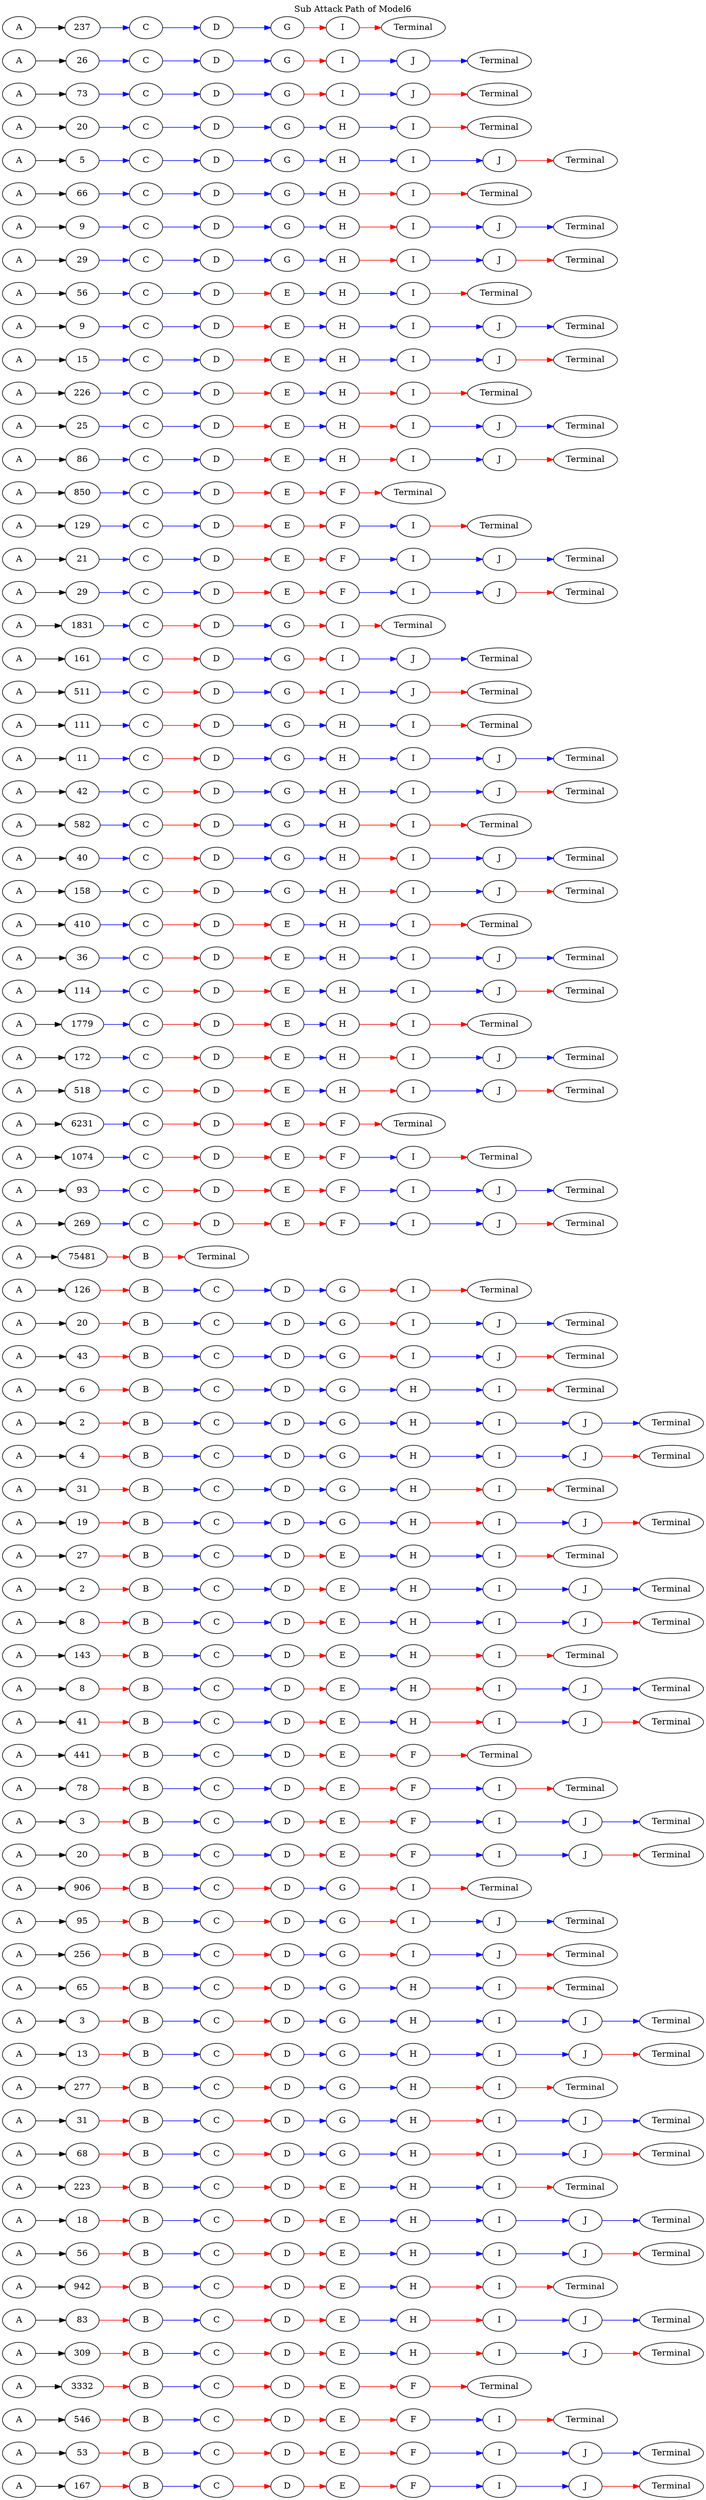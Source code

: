 // Sub Attack Path
digraph SubAttackPathModel {
	graph [label="Sub Attack Path of Model6" labelloc=t rankdir=LR]
	A1 [label=A]
	number_of_attack1 [label=167]
	A1 -> number_of_attack1
	B1 [label=B]
	number_of_attack1 -> B1 [color=red]
	C1 [label=C]
	B1 -> C1 [color=blue]
	D1 [label=D]
	C1 -> D1 [color=red]
	E1 [label=E]
	D1 -> E1 [color=red]
	F1 [label=F]
	E1 -> F1 [color=red]
	I1 [label=I]
	F1 -> I1 [color=blue]
	J1 [label=J]
	I1 -> J1 [color=blue]
	Terminal1 [label=Terminal]
	J1 -> Terminal1 [color=red]
	A2 [label=A]
	number_of_attack2 [label=53]
	A2 -> number_of_attack2
	B2 [label=B]
	number_of_attack2 -> B2 [color=red]
	C2 [label=C]
	B2 -> C2 [color=blue]
	D2 [label=D]
	C2 -> D2 [color=red]
	E2 [label=E]
	D2 -> E2 [color=red]
	F2 [label=F]
	E2 -> F2 [color=red]
	I2 [label=I]
	F2 -> I2 [color=blue]
	J2 [label=J]
	I2 -> J2 [color=blue]
	Terminal2 [label=Terminal]
	J2 -> Terminal2 [color=blue]
	A3 [label=A]
	number_of_attack3 [label=546]
	A3 -> number_of_attack3
	B3 [label=B]
	number_of_attack3 -> B3 [color=red]
	C3 [label=C]
	B3 -> C3 [color=blue]
	D3 [label=D]
	C3 -> D3 [color=red]
	E3 [label=E]
	D3 -> E3 [color=red]
	F3 [label=F]
	E3 -> F3 [color=red]
	I3 [label=I]
	F3 -> I3 [color=blue]
	Terminal3 [label=Terminal]
	I3 -> Terminal3 [color=red]
	A4 [label=A]
	number_of_attack4 [label=3332]
	A4 -> number_of_attack4
	B4 [label=B]
	number_of_attack4 -> B4 [color=red]
	C4 [label=C]
	B4 -> C4 [color=blue]
	D4 [label=D]
	C4 -> D4 [color=red]
	E4 [label=E]
	D4 -> E4 [color=red]
	F4 [label=F]
	E4 -> F4 [color=red]
	Terminal4 [label=Terminal]
	F4 -> Terminal4 [color=red]
	A5 [label=A]
	number_of_attack5 [label=309]
	A5 -> number_of_attack5
	B5 [label=B]
	number_of_attack5 -> B5 [color=red]
	C5 [label=C]
	B5 -> C5 [color=blue]
	D5 [label=D]
	C5 -> D5 [color=red]
	E5 [label=E]
	D5 -> E5 [color=red]
	H5 [label=H]
	E5 -> H5 [color=blue]
	I5 [label=I]
	H5 -> I5 [color=red]
	J5 [label=J]
	I5 -> J5 [color=blue]
	Terminal5 [label=Terminal]
	J5 -> Terminal5 [color=red]
	A6 [label=A]
	number_of_attack6 [label=83]
	A6 -> number_of_attack6
	B6 [label=B]
	number_of_attack6 -> B6 [color=red]
	C6 [label=C]
	B6 -> C6 [color=blue]
	D6 [label=D]
	C6 -> D6 [color=red]
	E6 [label=E]
	D6 -> E6 [color=red]
	H6 [label=H]
	E6 -> H6 [color=blue]
	I6 [label=I]
	H6 -> I6 [color=red]
	J6 [label=J]
	I6 -> J6 [color=blue]
	Terminal6 [label=Terminal]
	J6 -> Terminal6 [color=blue]
	A7 [label=A]
	number_of_attack7 [label=942]
	A7 -> number_of_attack7
	B7 [label=B]
	number_of_attack7 -> B7 [color=red]
	C7 [label=C]
	B7 -> C7 [color=blue]
	D7 [label=D]
	C7 -> D7 [color=red]
	E7 [label=E]
	D7 -> E7 [color=red]
	H7 [label=H]
	E7 -> H7 [color=blue]
	I7 [label=I]
	H7 -> I7 [color=red]
	Terminal7 [label=Terminal]
	I7 -> Terminal7 [color=red]
	A8 [label=A]
	number_of_attack8 [label=56]
	A8 -> number_of_attack8
	B8 [label=B]
	number_of_attack8 -> B8 [color=red]
	C8 [label=C]
	B8 -> C8 [color=blue]
	D8 [label=D]
	C8 -> D8 [color=red]
	E8 [label=E]
	D8 -> E8 [color=red]
	H8 [label=H]
	E8 -> H8 [color=blue]
	I8 [label=I]
	H8 -> I8 [color=blue]
	J8 [label=J]
	I8 -> J8 [color=blue]
	Terminal8 [label=Terminal]
	J8 -> Terminal8 [color=red]
	A9 [label=A]
	number_of_attack9 [label=18]
	A9 -> number_of_attack9
	B9 [label=B]
	number_of_attack9 -> B9 [color=red]
	C9 [label=C]
	B9 -> C9 [color=blue]
	D9 [label=D]
	C9 -> D9 [color=red]
	E9 [label=E]
	D9 -> E9 [color=red]
	H9 [label=H]
	E9 -> H9 [color=blue]
	I9 [label=I]
	H9 -> I9 [color=blue]
	J9 [label=J]
	I9 -> J9 [color=blue]
	Terminal9 [label=Terminal]
	J9 -> Terminal9 [color=blue]
	A10 [label=A]
	number_of_attack10 [label=223]
	A10 -> number_of_attack10
	B10 [label=B]
	number_of_attack10 -> B10 [color=red]
	C10 [label=C]
	B10 -> C10 [color=blue]
	D10 [label=D]
	C10 -> D10 [color=red]
	E10 [label=E]
	D10 -> E10 [color=red]
	H10 [label=H]
	E10 -> H10 [color=blue]
	I10 [label=I]
	H10 -> I10 [color=blue]
	Terminal10 [label=Terminal]
	I10 -> Terminal10 [color=red]
	A11 [label=A]
	number_of_attack11 [label=68]
	A11 -> number_of_attack11
	B11 [label=B]
	number_of_attack11 -> B11 [color=red]
	C11 [label=C]
	B11 -> C11 [color=blue]
	D11 [label=D]
	C11 -> D11 [color=red]
	G11 [label=G]
	D11 -> G11 [color=blue]
	H11 [label=H]
	G11 -> H11 [color=blue]
	I11 [label=I]
	H11 -> I11 [color=red]
	J11 [label=J]
	I11 -> J11 [color=blue]
	Terminal11 [label=Terminal]
	J11 -> Terminal11 [color=red]
	A12 [label=A]
	number_of_attack12 [label=31]
	A12 -> number_of_attack12
	B12 [label=B]
	number_of_attack12 -> B12 [color=red]
	C12 [label=C]
	B12 -> C12 [color=blue]
	D12 [label=D]
	C12 -> D12 [color=red]
	G12 [label=G]
	D12 -> G12 [color=blue]
	H12 [label=H]
	G12 -> H12 [color=blue]
	I12 [label=I]
	H12 -> I12 [color=red]
	J12 [label=J]
	I12 -> J12 [color=blue]
	Terminal12 [label=Terminal]
	J12 -> Terminal12 [color=blue]
	A13 [label=A]
	number_of_attack13 [label=277]
	A13 -> number_of_attack13
	B13 [label=B]
	number_of_attack13 -> B13 [color=red]
	C13 [label=C]
	B13 -> C13 [color=blue]
	D13 [label=D]
	C13 -> D13 [color=red]
	G13 [label=G]
	D13 -> G13 [color=blue]
	H13 [label=H]
	G13 -> H13 [color=blue]
	I13 [label=I]
	H13 -> I13 [color=red]
	Terminal13 [label=Terminal]
	I13 -> Terminal13 [color=red]
	A14 [label=A]
	number_of_attack14 [label=13]
	A14 -> number_of_attack14
	B14 [label=B]
	number_of_attack14 -> B14 [color=red]
	C14 [label=C]
	B14 -> C14 [color=blue]
	D14 [label=D]
	C14 -> D14 [color=red]
	G14 [label=G]
	D14 -> G14 [color=blue]
	H14 [label=H]
	G14 -> H14 [color=blue]
	I14 [label=I]
	H14 -> I14 [color=blue]
	J14 [label=J]
	I14 -> J14 [color=blue]
	Terminal14 [label=Terminal]
	J14 -> Terminal14 [color=red]
	A15 [label=A]
	number_of_attack15 [label=3]
	A15 -> number_of_attack15
	B15 [label=B]
	number_of_attack15 -> B15 [color=red]
	C15 [label=C]
	B15 -> C15 [color=blue]
	D15 [label=D]
	C15 -> D15 [color=red]
	G15 [label=G]
	D15 -> G15 [color=blue]
	H15 [label=H]
	G15 -> H15 [color=blue]
	I15 [label=I]
	H15 -> I15 [color=blue]
	J15 [label=J]
	I15 -> J15 [color=blue]
	Terminal15 [label=Terminal]
	J15 -> Terminal15 [color=blue]
	A16 [label=A]
	number_of_attack16 [label=65]
	A16 -> number_of_attack16
	B16 [label=B]
	number_of_attack16 -> B16 [color=red]
	C16 [label=C]
	B16 -> C16 [color=blue]
	D16 [label=D]
	C16 -> D16 [color=red]
	G16 [label=G]
	D16 -> G16 [color=blue]
	H16 [label=H]
	G16 -> H16 [color=blue]
	I16 [label=I]
	H16 -> I16 [color=blue]
	Terminal16 [label=Terminal]
	I16 -> Terminal16 [color=red]
	A17 [label=A]
	number_of_attack17 [label=256]
	A17 -> number_of_attack17
	B17 [label=B]
	number_of_attack17 -> B17 [color=red]
	C17 [label=C]
	B17 -> C17 [color=blue]
	D17 [label=D]
	C17 -> D17 [color=red]
	G17 [label=G]
	D17 -> G17 [color=blue]
	I17 [label=I]
	G17 -> I17 [color=red]
	J17 [label=J]
	I17 -> J17 [color=blue]
	Terminal17 [label=Terminal]
	J17 -> Terminal17 [color=red]
	A18 [label=A]
	number_of_attack18 [label=95]
	A18 -> number_of_attack18
	B18 [label=B]
	number_of_attack18 -> B18 [color=red]
	C18 [label=C]
	B18 -> C18 [color=blue]
	D18 [label=D]
	C18 -> D18 [color=red]
	G18 [label=G]
	D18 -> G18 [color=blue]
	I18 [label=I]
	G18 -> I18 [color=red]
	J18 [label=J]
	I18 -> J18 [color=blue]
	Terminal18 [label=Terminal]
	J18 -> Terminal18 [color=blue]
	A19 [label=A]
	number_of_attack19 [label=906]
	A19 -> number_of_attack19
	B19 [label=B]
	number_of_attack19 -> B19 [color=red]
	C19 [label=C]
	B19 -> C19 [color=blue]
	D19 [label=D]
	C19 -> D19 [color=red]
	G19 [label=G]
	D19 -> G19 [color=blue]
	I19 [label=I]
	G19 -> I19 [color=red]
	Terminal19 [label=Terminal]
	I19 -> Terminal19 [color=red]
	A20 [label=A]
	number_of_attack20 [label=20]
	A20 -> number_of_attack20
	B20 [label=B]
	number_of_attack20 -> B20 [color=red]
	C20 [label=C]
	B20 -> C20 [color=blue]
	D20 [label=D]
	C20 -> D20 [color=blue]
	E20 [label=E]
	D20 -> E20 [color=red]
	F20 [label=F]
	E20 -> F20 [color=red]
	I20 [label=I]
	F20 -> I20 [color=blue]
	J20 [label=J]
	I20 -> J20 [color=blue]
	Terminal20 [label=Terminal]
	J20 -> Terminal20 [color=red]
	A21 [label=A]
	number_of_attack21 [label=3]
	A21 -> number_of_attack21
	B21 [label=B]
	number_of_attack21 -> B21 [color=red]
	C21 [label=C]
	B21 -> C21 [color=blue]
	D21 [label=D]
	C21 -> D21 [color=blue]
	E21 [label=E]
	D21 -> E21 [color=red]
	F21 [label=F]
	E21 -> F21 [color=red]
	I21 [label=I]
	F21 -> I21 [color=blue]
	J21 [label=J]
	I21 -> J21 [color=blue]
	Terminal21 [label=Terminal]
	J21 -> Terminal21 [color=blue]
	A22 [label=A]
	number_of_attack22 [label=78]
	A22 -> number_of_attack22
	B22 [label=B]
	number_of_attack22 -> B22 [color=red]
	C22 [label=C]
	B22 -> C22 [color=blue]
	D22 [label=D]
	C22 -> D22 [color=blue]
	E22 [label=E]
	D22 -> E22 [color=red]
	F22 [label=F]
	E22 -> F22 [color=red]
	I22 [label=I]
	F22 -> I22 [color=blue]
	Terminal22 [label=Terminal]
	I22 -> Terminal22 [color=red]
	A23 [label=A]
	number_of_attack23 [label=441]
	A23 -> number_of_attack23
	B23 [label=B]
	number_of_attack23 -> B23 [color=red]
	C23 [label=C]
	B23 -> C23 [color=blue]
	D23 [label=D]
	C23 -> D23 [color=blue]
	E23 [label=E]
	D23 -> E23 [color=red]
	F23 [label=F]
	E23 -> F23 [color=red]
	Terminal23 [label=Terminal]
	F23 -> Terminal23 [color=red]
	A24 [label=A]
	number_of_attack24 [label=41]
	A24 -> number_of_attack24
	B24 [label=B]
	number_of_attack24 -> B24 [color=red]
	C24 [label=C]
	B24 -> C24 [color=blue]
	D24 [label=D]
	C24 -> D24 [color=blue]
	E24 [label=E]
	D24 -> E24 [color=red]
	H24 [label=H]
	E24 -> H24 [color=blue]
	I24 [label=I]
	H24 -> I24 [color=red]
	J24 [label=J]
	I24 -> J24 [color=blue]
	Terminal24 [label=Terminal]
	J24 -> Terminal24 [color=red]
	A25 [label=A]
	number_of_attack25 [label=8]
	A25 -> number_of_attack25
	B25 [label=B]
	number_of_attack25 -> B25 [color=red]
	C25 [label=C]
	B25 -> C25 [color=blue]
	D25 [label=D]
	C25 -> D25 [color=blue]
	E25 [label=E]
	D25 -> E25 [color=red]
	H25 [label=H]
	E25 -> H25 [color=blue]
	I25 [label=I]
	H25 -> I25 [color=red]
	J25 [label=J]
	I25 -> J25 [color=blue]
	Terminal25 [label=Terminal]
	J25 -> Terminal25 [color=blue]
	A26 [label=A]
	number_of_attack26 [label=143]
	A26 -> number_of_attack26
	B26 [label=B]
	number_of_attack26 -> B26 [color=red]
	C26 [label=C]
	B26 -> C26 [color=blue]
	D26 [label=D]
	C26 -> D26 [color=blue]
	E26 [label=E]
	D26 -> E26 [color=red]
	H26 [label=H]
	E26 -> H26 [color=blue]
	I26 [label=I]
	H26 -> I26 [color=red]
	Terminal26 [label=Terminal]
	I26 -> Terminal26 [color=red]
	A27 [label=A]
	number_of_attack27 [label=8]
	A27 -> number_of_attack27
	B27 [label=B]
	number_of_attack27 -> B27 [color=red]
	C27 [label=C]
	B27 -> C27 [color=blue]
	D27 [label=D]
	C27 -> D27 [color=blue]
	E27 [label=E]
	D27 -> E27 [color=red]
	H27 [label=H]
	E27 -> H27 [color=blue]
	I27 [label=I]
	H27 -> I27 [color=blue]
	J27 [label=J]
	I27 -> J27 [color=blue]
	Terminal27 [label=Terminal]
	J27 -> Terminal27 [color=red]
	A28 [label=A]
	number_of_attack28 [label=2]
	A28 -> number_of_attack28
	B28 [label=B]
	number_of_attack28 -> B28 [color=red]
	C28 [label=C]
	B28 -> C28 [color=blue]
	D28 [label=D]
	C28 -> D28 [color=blue]
	E28 [label=E]
	D28 -> E28 [color=red]
	H28 [label=H]
	E28 -> H28 [color=blue]
	I28 [label=I]
	H28 -> I28 [color=blue]
	J28 [label=J]
	I28 -> J28 [color=blue]
	Terminal28 [label=Terminal]
	J28 -> Terminal28 [color=blue]
	A29 [label=A]
	number_of_attack29 [label=27]
	A29 -> number_of_attack29
	B29 [label=B]
	number_of_attack29 -> B29 [color=red]
	C29 [label=C]
	B29 -> C29 [color=blue]
	D29 [label=D]
	C29 -> D29 [color=blue]
	E29 [label=E]
	D29 -> E29 [color=red]
	H29 [label=H]
	E29 -> H29 [color=blue]
	I29 [label=I]
	H29 -> I29 [color=blue]
	Terminal29 [label=Terminal]
	I29 -> Terminal29 [color=red]
	A30 [label=A]
	number_of_attack30 [label=19]
	A30 -> number_of_attack30
	B30 [label=B]
	number_of_attack30 -> B30 [color=red]
	C30 [label=C]
	B30 -> C30 [color=blue]
	D30 [label=D]
	C30 -> D30 [color=blue]
	G30 [label=G]
	D30 -> G30 [color=blue]
	H30 [label=H]
	G30 -> H30 [color=blue]
	I30 [label=I]
	H30 -> I30 [color=red]
	J30 [label=J]
	I30 -> J30 [color=blue]
	Terminal30 [label=Terminal]
	J30 -> Terminal30 [color=red]
	A31 [label=A]
	number_of_attack31 [label=31]
	A31 -> number_of_attack31
	B31 [label=B]
	number_of_attack31 -> B31 [color=red]
	C31 [label=C]
	B31 -> C31 [color=blue]
	D31 [label=D]
	C31 -> D31 [color=blue]
	G31 [label=G]
	D31 -> G31 [color=blue]
	H31 [label=H]
	G31 -> H31 [color=blue]
	I31 [label=I]
	H31 -> I31 [color=red]
	Terminal31 [label=Terminal]
	I31 -> Terminal31 [color=red]
	A32 [label=A]
	number_of_attack32 [label=4]
	A32 -> number_of_attack32
	B32 [label=B]
	number_of_attack32 -> B32 [color=red]
	C32 [label=C]
	B32 -> C32 [color=blue]
	D32 [label=D]
	C32 -> D32 [color=blue]
	G32 [label=G]
	D32 -> G32 [color=blue]
	H32 [label=H]
	G32 -> H32 [color=blue]
	I32 [label=I]
	H32 -> I32 [color=blue]
	J32 [label=J]
	I32 -> J32 [color=blue]
	Terminal32 [label=Terminal]
	J32 -> Terminal32 [color=red]
	A33 [label=A]
	number_of_attack33 [label=2]
	A33 -> number_of_attack33
	B33 [label=B]
	number_of_attack33 -> B33 [color=red]
	C33 [label=C]
	B33 -> C33 [color=blue]
	D33 [label=D]
	C33 -> D33 [color=blue]
	G33 [label=G]
	D33 -> G33 [color=blue]
	H33 [label=H]
	G33 -> H33 [color=blue]
	I33 [label=I]
	H33 -> I33 [color=blue]
	J33 [label=J]
	I33 -> J33 [color=blue]
	Terminal33 [label=Terminal]
	J33 -> Terminal33 [color=blue]
	A34 [label=A]
	number_of_attack34 [label=6]
	A34 -> number_of_attack34
	B34 [label=B]
	number_of_attack34 -> B34 [color=red]
	C34 [label=C]
	B34 -> C34 [color=blue]
	D34 [label=D]
	C34 -> D34 [color=blue]
	G34 [label=G]
	D34 -> G34 [color=blue]
	H34 [label=H]
	G34 -> H34 [color=blue]
	I34 [label=I]
	H34 -> I34 [color=blue]
	Terminal34 [label=Terminal]
	I34 -> Terminal34 [color=red]
	A35 [label=A]
	number_of_attack35 [label=43]
	A35 -> number_of_attack35
	B35 [label=B]
	number_of_attack35 -> B35 [color=red]
	C35 [label=C]
	B35 -> C35 [color=blue]
	D35 [label=D]
	C35 -> D35 [color=blue]
	G35 [label=G]
	D35 -> G35 [color=blue]
	I35 [label=I]
	G35 -> I35 [color=red]
	J35 [label=J]
	I35 -> J35 [color=blue]
	Terminal35 [label=Terminal]
	J35 -> Terminal35 [color=red]
	A36 [label=A]
	number_of_attack36 [label=20]
	A36 -> number_of_attack36
	B36 [label=B]
	number_of_attack36 -> B36 [color=red]
	C36 [label=C]
	B36 -> C36 [color=blue]
	D36 [label=D]
	C36 -> D36 [color=blue]
	G36 [label=G]
	D36 -> G36 [color=blue]
	I36 [label=I]
	G36 -> I36 [color=red]
	J36 [label=J]
	I36 -> J36 [color=blue]
	Terminal36 [label=Terminal]
	J36 -> Terminal36 [color=blue]
	A37 [label=A]
	number_of_attack37 [label=126]
	A37 -> number_of_attack37
	B37 [label=B]
	number_of_attack37 -> B37 [color=red]
	C37 [label=C]
	B37 -> C37 [color=blue]
	D37 [label=D]
	C37 -> D37 [color=blue]
	G37 [label=G]
	D37 -> G37 [color=blue]
	I37 [label=I]
	G37 -> I37 [color=red]
	Terminal37 [label=Terminal]
	I37 -> Terminal37 [color=red]
	A38 [label=A]
	number_of_attack38 [label=75481]
	A38 -> number_of_attack38
	B38 [label=B]
	number_of_attack38 -> B38 [color=red]
	Terminal38 [label=Terminal]
	B38 -> Terminal38 [color=red]
	A39 [label=A]
	number_of_attack39 [label=269]
	A39 -> number_of_attack39
	C39 [label=C]
	number_of_attack39 -> C39 [color=blue]
	D39 [label=D]
	C39 -> D39 [color=red]
	E39 [label=E]
	D39 -> E39 [color=red]
	F39 [label=F]
	E39 -> F39 [color=red]
	I39 [label=I]
	F39 -> I39 [color=blue]
	J39 [label=J]
	I39 -> J39 [color=blue]
	Terminal39 [label=Terminal]
	J39 -> Terminal39 [color=red]
	A40 [label=A]
	number_of_attack40 [label=93]
	A40 -> number_of_attack40
	C40 [label=C]
	number_of_attack40 -> C40 [color=blue]
	D40 [label=D]
	C40 -> D40 [color=red]
	E40 [label=E]
	D40 -> E40 [color=red]
	F40 [label=F]
	E40 -> F40 [color=red]
	I40 [label=I]
	F40 -> I40 [color=blue]
	J40 [label=J]
	I40 -> J40 [color=blue]
	Terminal40 [label=Terminal]
	J40 -> Terminal40 [color=blue]
	A41 [label=A]
	number_of_attack41 [label=1074]
	A41 -> number_of_attack41
	C41 [label=C]
	number_of_attack41 -> C41 [color=blue]
	D41 [label=D]
	C41 -> D41 [color=red]
	E41 [label=E]
	D41 -> E41 [color=red]
	F41 [label=F]
	E41 -> F41 [color=red]
	I41 [label=I]
	F41 -> I41 [color=blue]
	Terminal41 [label=Terminal]
	I41 -> Terminal41 [color=red]
	A42 [label=A]
	number_of_attack42 [label=6231]
	A42 -> number_of_attack42
	C42 [label=C]
	number_of_attack42 -> C42 [color=blue]
	D42 [label=D]
	C42 -> D42 [color=red]
	E42 [label=E]
	D42 -> E42 [color=red]
	F42 [label=F]
	E42 -> F42 [color=red]
	Terminal42 [label=Terminal]
	F42 -> Terminal42 [color=red]
	A43 [label=A]
	number_of_attack43 [label=518]
	A43 -> number_of_attack43
	C43 [label=C]
	number_of_attack43 -> C43 [color=blue]
	D43 [label=D]
	C43 -> D43 [color=red]
	E43 [label=E]
	D43 -> E43 [color=red]
	H43 [label=H]
	E43 -> H43 [color=blue]
	I43 [label=I]
	H43 -> I43 [color=red]
	J43 [label=J]
	I43 -> J43 [color=blue]
	Terminal43 [label=Terminal]
	J43 -> Terminal43 [color=red]
	A44 [label=A]
	number_of_attack44 [label=172]
	A44 -> number_of_attack44
	C44 [label=C]
	number_of_attack44 -> C44 [color=blue]
	D44 [label=D]
	C44 -> D44 [color=red]
	E44 [label=E]
	D44 -> E44 [color=red]
	H44 [label=H]
	E44 -> H44 [color=blue]
	I44 [label=I]
	H44 -> I44 [color=red]
	J44 [label=J]
	I44 -> J44 [color=blue]
	Terminal44 [label=Terminal]
	J44 -> Terminal44 [color=blue]
	A45 [label=A]
	number_of_attack45 [label=1779]
	A45 -> number_of_attack45
	C45 [label=C]
	number_of_attack45 -> C45 [color=blue]
	D45 [label=D]
	C45 -> D45 [color=red]
	E45 [label=E]
	D45 -> E45 [color=red]
	H45 [label=H]
	E45 -> H45 [color=blue]
	I45 [label=I]
	H45 -> I45 [color=red]
	Terminal45 [label=Terminal]
	I45 -> Terminal45 [color=red]
	A46 [label=A]
	number_of_attack46 [label=114]
	A46 -> number_of_attack46
	C46 [label=C]
	number_of_attack46 -> C46 [color=blue]
	D46 [label=D]
	C46 -> D46 [color=red]
	E46 [label=E]
	D46 -> E46 [color=red]
	H46 [label=H]
	E46 -> H46 [color=blue]
	I46 [label=I]
	H46 -> I46 [color=blue]
	J46 [label=J]
	I46 -> J46 [color=blue]
	Terminal46 [label=Terminal]
	J46 -> Terminal46 [color=red]
	A47 [label=A]
	number_of_attack47 [label=36]
	A47 -> number_of_attack47
	C47 [label=C]
	number_of_attack47 -> C47 [color=blue]
	D47 [label=D]
	C47 -> D47 [color=red]
	E47 [label=E]
	D47 -> E47 [color=red]
	H47 [label=H]
	E47 -> H47 [color=blue]
	I47 [label=I]
	H47 -> I47 [color=blue]
	J47 [label=J]
	I47 -> J47 [color=blue]
	Terminal47 [label=Terminal]
	J47 -> Terminal47 [color=blue]
	A48 [label=A]
	number_of_attack48 [label=410]
	A48 -> number_of_attack48
	C48 [label=C]
	number_of_attack48 -> C48 [color=blue]
	D48 [label=D]
	C48 -> D48 [color=red]
	E48 [label=E]
	D48 -> E48 [color=red]
	H48 [label=H]
	E48 -> H48 [color=blue]
	I48 [label=I]
	H48 -> I48 [color=blue]
	Terminal48 [label=Terminal]
	I48 -> Terminal48 [color=red]
	A49 [label=A]
	number_of_attack49 [label=158]
	A49 -> number_of_attack49
	C49 [label=C]
	number_of_attack49 -> C49 [color=blue]
	D49 [label=D]
	C49 -> D49 [color=red]
	G49 [label=G]
	D49 -> G49 [color=blue]
	H49 [label=H]
	G49 -> H49 [color=blue]
	I49 [label=I]
	H49 -> I49 [color=red]
	J49 [label=J]
	I49 -> J49 [color=blue]
	Terminal49 [label=Terminal]
	J49 -> Terminal49 [color=red]
	A50 [label=A]
	number_of_attack50 [label=40]
	A50 -> number_of_attack50
	C50 [label=C]
	number_of_attack50 -> C50 [color=blue]
	D50 [label=D]
	C50 -> D50 [color=red]
	G50 [label=G]
	D50 -> G50 [color=blue]
	H50 [label=H]
	G50 -> H50 [color=blue]
	I50 [label=I]
	H50 -> I50 [color=red]
	J50 [label=J]
	I50 -> J50 [color=blue]
	Terminal50 [label=Terminal]
	J50 -> Terminal50 [color=blue]
	A51 [label=A]
	number_of_attack51 [label=582]
	A51 -> number_of_attack51
	C51 [label=C]
	number_of_attack51 -> C51 [color=blue]
	D51 [label=D]
	C51 -> D51 [color=red]
	G51 [label=G]
	D51 -> G51 [color=blue]
	H51 [label=H]
	G51 -> H51 [color=blue]
	I51 [label=I]
	H51 -> I51 [color=red]
	Terminal51 [label=Terminal]
	I51 -> Terminal51 [color=red]
	A52 [label=A]
	number_of_attack52 [label=42]
	A52 -> number_of_attack52
	C52 [label=C]
	number_of_attack52 -> C52 [color=blue]
	D52 [label=D]
	C52 -> D52 [color=red]
	G52 [label=G]
	D52 -> G52 [color=blue]
	H52 [label=H]
	G52 -> H52 [color=blue]
	I52 [label=I]
	H52 -> I52 [color=blue]
	J52 [label=J]
	I52 -> J52 [color=blue]
	Terminal52 [label=Terminal]
	J52 -> Terminal52 [color=red]
	A53 [label=A]
	number_of_attack53 [label=11]
	A53 -> number_of_attack53
	C53 [label=C]
	number_of_attack53 -> C53 [color=blue]
	D53 [label=D]
	C53 -> D53 [color=red]
	G53 [label=G]
	D53 -> G53 [color=blue]
	H53 [label=H]
	G53 -> H53 [color=blue]
	I53 [label=I]
	H53 -> I53 [color=blue]
	J53 [label=J]
	I53 -> J53 [color=blue]
	Terminal53 [label=Terminal]
	J53 -> Terminal53 [color=blue]
	A54 [label=A]
	number_of_attack54 [label=111]
	A54 -> number_of_attack54
	C54 [label=C]
	number_of_attack54 -> C54 [color=blue]
	D54 [label=D]
	C54 -> D54 [color=red]
	G54 [label=G]
	D54 -> G54 [color=blue]
	H54 [label=H]
	G54 -> H54 [color=blue]
	I54 [label=I]
	H54 -> I54 [color=blue]
	Terminal54 [label=Terminal]
	I54 -> Terminal54 [color=red]
	A55 [label=A]
	number_of_attack55 [label=511]
	A55 -> number_of_attack55
	C55 [label=C]
	number_of_attack55 -> C55 [color=blue]
	D55 [label=D]
	C55 -> D55 [color=red]
	G55 [label=G]
	D55 -> G55 [color=blue]
	I55 [label=I]
	G55 -> I55 [color=red]
	J55 [label=J]
	I55 -> J55 [color=blue]
	Terminal55 [label=Terminal]
	J55 -> Terminal55 [color=red]
	A56 [label=A]
	number_of_attack56 [label=161]
	A56 -> number_of_attack56
	C56 [label=C]
	number_of_attack56 -> C56 [color=blue]
	D56 [label=D]
	C56 -> D56 [color=red]
	G56 [label=G]
	D56 -> G56 [color=blue]
	I56 [label=I]
	G56 -> I56 [color=red]
	J56 [label=J]
	I56 -> J56 [color=blue]
	Terminal56 [label=Terminal]
	J56 -> Terminal56 [color=blue]
	A57 [label=A]
	number_of_attack57 [label=1831]
	A57 -> number_of_attack57
	C57 [label=C]
	number_of_attack57 -> C57 [color=blue]
	D57 [label=D]
	C57 -> D57 [color=red]
	G57 [label=G]
	D57 -> G57 [color=blue]
	I57 [label=I]
	G57 -> I57 [color=red]
	Terminal57 [label=Terminal]
	I57 -> Terminal57 [color=red]
	A58 [label=A]
	number_of_attack58 [label=29]
	A58 -> number_of_attack58
	C58 [label=C]
	number_of_attack58 -> C58 [color=blue]
	D58 [label=D]
	C58 -> D58 [color=blue]
	E58 [label=E]
	D58 -> E58 [color=red]
	F58 [label=F]
	E58 -> F58 [color=red]
	I58 [label=I]
	F58 -> I58 [color=blue]
	J58 [label=J]
	I58 -> J58 [color=blue]
	Terminal58 [label=Terminal]
	J58 -> Terminal58 [color=red]
	A59 [label=A]
	number_of_attack59 [label=21]
	A59 -> number_of_attack59
	C59 [label=C]
	number_of_attack59 -> C59 [color=blue]
	D59 [label=D]
	C59 -> D59 [color=blue]
	E59 [label=E]
	D59 -> E59 [color=red]
	F59 [label=F]
	E59 -> F59 [color=red]
	I59 [label=I]
	F59 -> I59 [color=blue]
	J59 [label=J]
	I59 -> J59 [color=blue]
	Terminal59 [label=Terminal]
	J59 -> Terminal59 [color=blue]
	A60 [label=A]
	number_of_attack60 [label=129]
	A60 -> number_of_attack60
	C60 [label=C]
	number_of_attack60 -> C60 [color=blue]
	D60 [label=D]
	C60 -> D60 [color=blue]
	E60 [label=E]
	D60 -> E60 [color=red]
	F60 [label=F]
	E60 -> F60 [color=red]
	I60 [label=I]
	F60 -> I60 [color=blue]
	Terminal60 [label=Terminal]
	I60 -> Terminal60 [color=red]
	A61 [label=A]
	number_of_attack61 [label=850]
	A61 -> number_of_attack61
	C61 [label=C]
	number_of_attack61 -> C61 [color=blue]
	D61 [label=D]
	C61 -> D61 [color=blue]
	E61 [label=E]
	D61 -> E61 [color=red]
	F61 [label=F]
	E61 -> F61 [color=red]
	Terminal61 [label=Terminal]
	F61 -> Terminal61 [color=red]
	A62 [label=A]
	number_of_attack62 [label=86]
	A62 -> number_of_attack62
	C62 [label=C]
	number_of_attack62 -> C62 [color=blue]
	D62 [label=D]
	C62 -> D62 [color=blue]
	E62 [label=E]
	D62 -> E62 [color=red]
	H62 [label=H]
	E62 -> H62 [color=blue]
	I62 [label=I]
	H62 -> I62 [color=red]
	J62 [label=J]
	I62 -> J62 [color=blue]
	Terminal62 [label=Terminal]
	J62 -> Terminal62 [color=red]
	A63 [label=A]
	number_of_attack63 [label=25]
	A63 -> number_of_attack63
	C63 [label=C]
	number_of_attack63 -> C63 [color=blue]
	D63 [label=D]
	C63 -> D63 [color=blue]
	E63 [label=E]
	D63 -> E63 [color=red]
	H63 [label=H]
	E63 -> H63 [color=blue]
	I63 [label=I]
	H63 -> I63 [color=red]
	J63 [label=J]
	I63 -> J63 [color=blue]
	Terminal63 [label=Terminal]
	J63 -> Terminal63 [color=blue]
	A64 [label=A]
	number_of_attack64 [label=226]
	A64 -> number_of_attack64
	C64 [label=C]
	number_of_attack64 -> C64 [color=blue]
	D64 [label=D]
	C64 -> D64 [color=blue]
	E64 [label=E]
	D64 -> E64 [color=red]
	H64 [label=H]
	E64 -> H64 [color=blue]
	I64 [label=I]
	H64 -> I64 [color=red]
	Terminal64 [label=Terminal]
	I64 -> Terminal64 [color=red]
	A65 [label=A]
	number_of_attack65 [label=15]
	A65 -> number_of_attack65
	C65 [label=C]
	number_of_attack65 -> C65 [color=blue]
	D65 [label=D]
	C65 -> D65 [color=blue]
	E65 [label=E]
	D65 -> E65 [color=red]
	H65 [label=H]
	E65 -> H65 [color=blue]
	I65 [label=I]
	H65 -> I65 [color=blue]
	J65 [label=J]
	I65 -> J65 [color=blue]
	Terminal65 [label=Terminal]
	J65 -> Terminal65 [color=red]
	A66 [label=A]
	number_of_attack66 [label=9]
	A66 -> number_of_attack66
	C66 [label=C]
	number_of_attack66 -> C66 [color=blue]
	D66 [label=D]
	C66 -> D66 [color=blue]
	E66 [label=E]
	D66 -> E66 [color=red]
	H66 [label=H]
	E66 -> H66 [color=blue]
	I66 [label=I]
	H66 -> I66 [color=blue]
	J66 [label=J]
	I66 -> J66 [color=blue]
	Terminal66 [label=Terminal]
	J66 -> Terminal66 [color=blue]
	A67 [label=A]
	number_of_attack67 [label=56]
	A67 -> number_of_attack67
	C67 [label=C]
	number_of_attack67 -> C67 [color=blue]
	D67 [label=D]
	C67 -> D67 [color=blue]
	E67 [label=E]
	D67 -> E67 [color=red]
	H67 [label=H]
	E67 -> H67 [color=blue]
	I67 [label=I]
	H67 -> I67 [color=blue]
	Terminal67 [label=Terminal]
	I67 -> Terminal67 [color=red]
	A68 [label=A]
	number_of_attack68 [label=29]
	A68 -> number_of_attack68
	C68 [label=C]
	number_of_attack68 -> C68 [color=blue]
	D68 [label=D]
	C68 -> D68 [color=blue]
	G68 [label=G]
	D68 -> G68 [color=blue]
	H68 [label=H]
	G68 -> H68 [color=blue]
	I68 [label=I]
	H68 -> I68 [color=red]
	J68 [label=J]
	I68 -> J68 [color=blue]
	Terminal68 [label=Terminal]
	J68 -> Terminal68 [color=red]
	A69 [label=A]
	number_of_attack69 [label=9]
	A69 -> number_of_attack69
	C69 [label=C]
	number_of_attack69 -> C69 [color=blue]
	D69 [label=D]
	C69 -> D69 [color=blue]
	G69 [label=G]
	D69 -> G69 [color=blue]
	H69 [label=H]
	G69 -> H69 [color=blue]
	I69 [label=I]
	H69 -> I69 [color=red]
	J69 [label=J]
	I69 -> J69 [color=blue]
	Terminal69 [label=Terminal]
	J69 -> Terminal69 [color=blue]
	A70 [label=A]
	number_of_attack70 [label=66]
	A70 -> number_of_attack70
	C70 [label=C]
	number_of_attack70 -> C70 [color=blue]
	D70 [label=D]
	C70 -> D70 [color=blue]
	G70 [label=G]
	D70 -> G70 [color=blue]
	H70 [label=H]
	G70 -> H70 [color=blue]
	I70 [label=I]
	H70 -> I70 [color=red]
	Terminal70 [label=Terminal]
	I70 -> Terminal70 [color=red]
	A71 [label=A]
	number_of_attack71 [label=5]
	A71 -> number_of_attack71
	C71 [label=C]
	number_of_attack71 -> C71 [color=blue]
	D71 [label=D]
	C71 -> D71 [color=blue]
	G71 [label=G]
	D71 -> G71 [color=blue]
	H71 [label=H]
	G71 -> H71 [color=blue]
	I71 [label=I]
	H71 -> I71 [color=blue]
	J71 [label=J]
	I71 -> J71 [color=blue]
	Terminal71 [label=Terminal]
	J71 -> Terminal71 [color=red]
	A72 [label=A]
	number_of_attack72 [label=20]
	A72 -> number_of_attack72
	C72 [label=C]
	number_of_attack72 -> C72 [color=blue]
	D72 [label=D]
	C72 -> D72 [color=blue]
	G72 [label=G]
	D72 -> G72 [color=blue]
	H72 [label=H]
	G72 -> H72 [color=blue]
	I72 [label=I]
	H72 -> I72 [color=blue]
	Terminal72 [label=Terminal]
	I72 -> Terminal72 [color=red]
	A73 [label=A]
	number_of_attack73 [label=73]
	A73 -> number_of_attack73
	C73 [label=C]
	number_of_attack73 -> C73 [color=blue]
	D73 [label=D]
	C73 -> D73 [color=blue]
	G73 [label=G]
	D73 -> G73 [color=blue]
	I73 [label=I]
	G73 -> I73 [color=red]
	J73 [label=J]
	I73 -> J73 [color=blue]
	Terminal73 [label=Terminal]
	J73 -> Terminal73 [color=red]
	A74 [label=A]
	number_of_attack74 [label=26]
	A74 -> number_of_attack74
	C74 [label=C]
	number_of_attack74 -> C74 [color=blue]
	D74 [label=D]
	C74 -> D74 [color=blue]
	G74 [label=G]
	D74 -> G74 [color=blue]
	I74 [label=I]
	G74 -> I74 [color=red]
	J74 [label=J]
	I74 -> J74 [color=blue]
	Terminal74 [label=Terminal]
	J74 -> Terminal74 [color=blue]
	A75 [label=A]
	number_of_attack75 [label=237]
	A75 -> number_of_attack75
	C75 [label=C]
	number_of_attack75 -> C75 [color=blue]
	D75 [label=D]
	C75 -> D75 [color=blue]
	G75 [label=G]
	D75 -> G75 [color=blue]
	I75 [label=I]
	G75 -> I75 [color=red]
	Terminal75 [label=Terminal]
	I75 -> Terminal75 [color=red]
}
